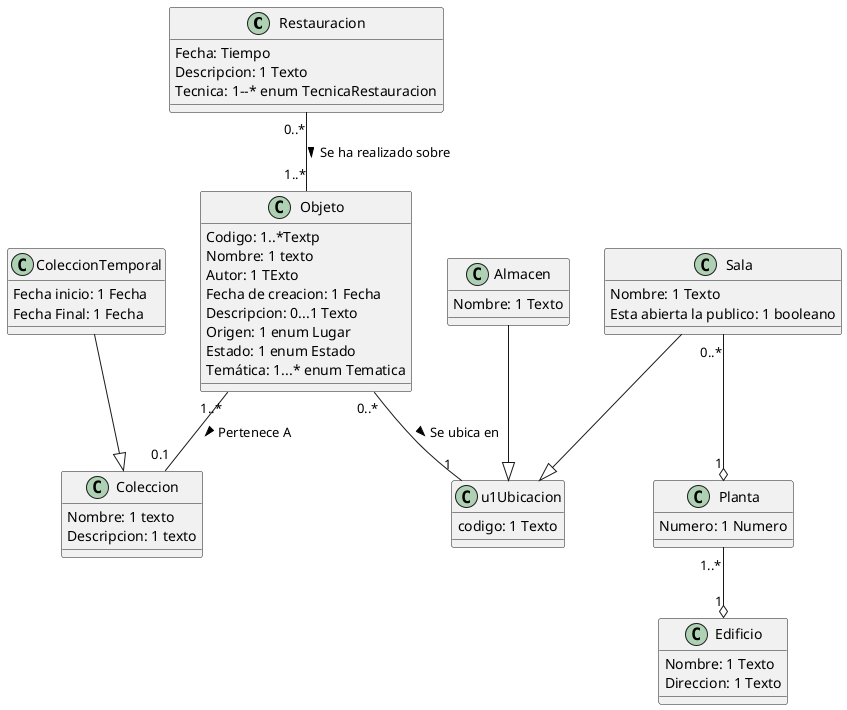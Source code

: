 @startuml
class Restauracion{
Fecha: Tiempo
Descripcion: 1 Texto
Tecnica: 1--* enum TecnicaRestauracion
}
class Objeto{
Codigo: 1..*Textp
Nombre: 1 texto
Autor: 1 TExto
Fecha de creacion: 1 Fecha
Descripcion: 0...1 Texto
Origen: 1 enum Lugar
Estado: 1 enum Estado
Temática: 1...* enum Tematica
}
class Coleccion{
Nombre: 1 texto
Descripcion: 1 texto
}
class ColeccionTemporal{
Fecha inicio: 1 Fecha
Fecha Final: 1 Fecha
}
class Edificio{
Nombre: 1 Texto
Direccion: 1 Texto
}
class Planta{
Numero: 1 Numero

}
class Sala{
Nombre: 1 Texto 
Esta abierta la publico: 1 booleano
}
class Almacen{
Nombre: 1 Texto
}
class u1Ubicacion{
codigo: 1 Texto
}

Restauracion "0..*" -- "1..*" Objeto: > Se ha realizado sobre
Objeto "1..*" -- "0.1" Coleccion : > Pertenece A
ColeccionTemporal --|> Coleccion
Objeto "0..*" -- "1" u1Ubicacion : > Se ubica en 
Sala --|> u1Ubicacion
Almacen --|> u1Ubicacion
Sala "0..*" --o "1" Planta
Planta "1..*" --o "1" Edificio


@enduml
